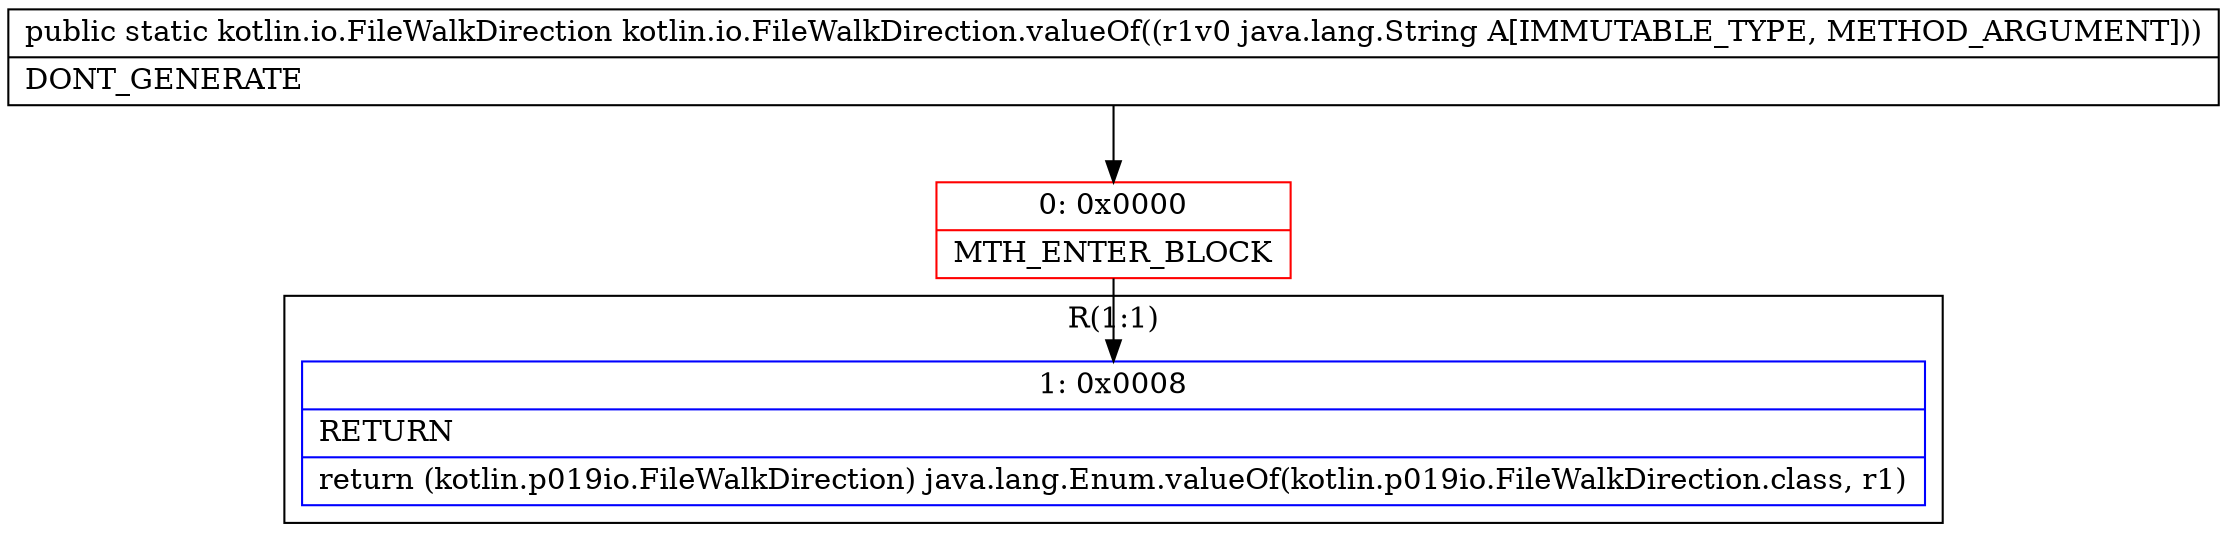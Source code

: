 digraph "CFG forkotlin.io.FileWalkDirection.valueOf(Ljava\/lang\/String;)Lkotlin\/io\/FileWalkDirection;" {
subgraph cluster_Region_1225276570 {
label = "R(1:1)";
node [shape=record,color=blue];
Node_1 [shape=record,label="{1\:\ 0x0008|RETURN\l|return (kotlin.p019io.FileWalkDirection) java.lang.Enum.valueOf(kotlin.p019io.FileWalkDirection.class, r1)\l}"];
}
Node_0 [shape=record,color=red,label="{0\:\ 0x0000|MTH_ENTER_BLOCK\l}"];
MethodNode[shape=record,label="{public static kotlin.io.FileWalkDirection kotlin.io.FileWalkDirection.valueOf((r1v0 java.lang.String A[IMMUTABLE_TYPE, METHOD_ARGUMENT]))  | DONT_GENERATE\l}"];
MethodNode -> Node_0;
Node_0 -> Node_1;
}

